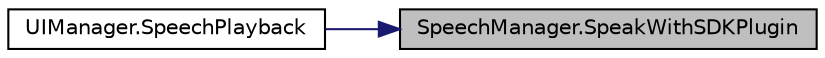 digraph "SpeechManager.SpeakWithSDKPlugin"
{
 // LATEX_PDF_SIZE
  edge [fontname="Helvetica",fontsize="10",labelfontname="Helvetica",labelfontsize="10"];
  node [fontname="Helvetica",fontsize="10",shape=record];
  rankdir="RL";
  Node1 [label="SpeechManager.SpeakWithSDKPlugin",height=0.2,width=0.4,color="black", fillcolor="grey75", style="filled", fontcolor="black",tooltip=" "];
  Node1 -> Node2 [dir="back",color="midnightblue",fontsize="10",style="solid",fontname="Helvetica"];
  Node2 [label="UIManager.SpeechPlayback",height=0.2,width=0.4,color="black", fillcolor="white", style="filled",URL="$class_u_i_manager.html#a9497a450300bb36c55b518272dbde471",tooltip=" "];
}
